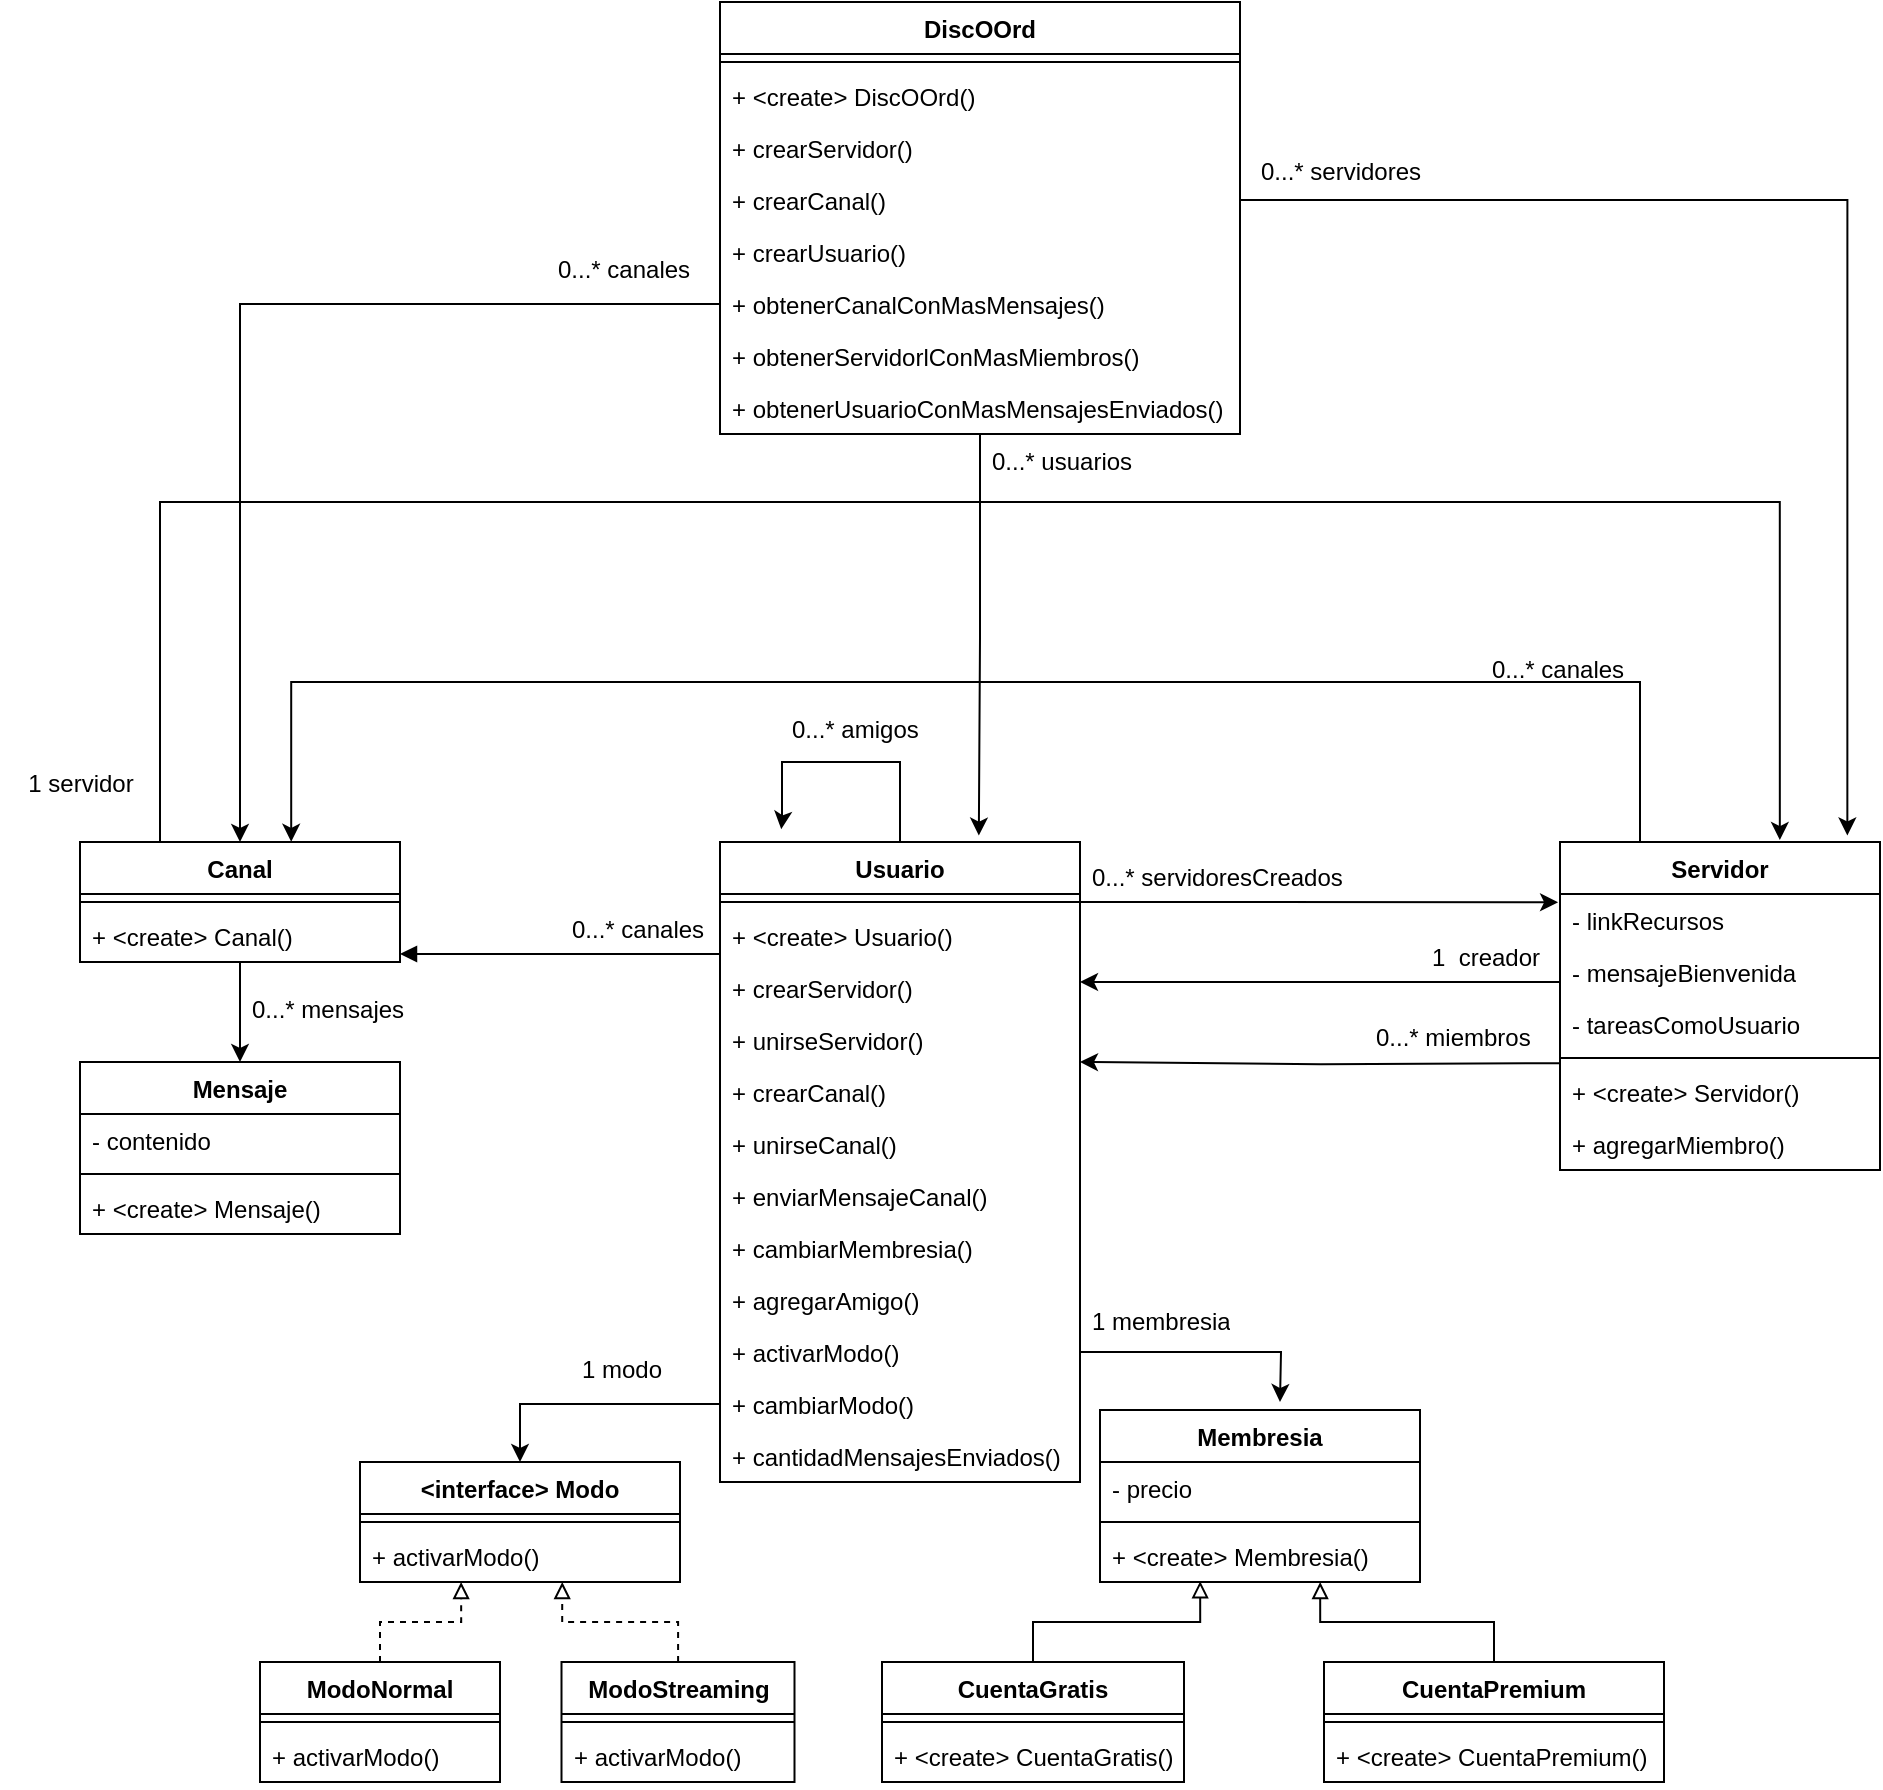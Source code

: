 <mxfile version="24.6.2" type="device">
  <diagram name="Page-1" id="TgjlBIyjMRQV4J3gXkrl">
    <mxGraphModel dx="2748" dy="946" grid="1" gridSize="10" guides="1" tooltips="1" connect="1" arrows="1" fold="1" page="1" pageScale="1" pageWidth="827" pageHeight="1169" math="0" shadow="0">
      <root>
        <mxCell id="0" />
        <mxCell id="1" parent="0" />
        <mxCell id="oZL3xkJhQJ-XLGrvxhA8-52" style="edgeStyle=orthogonalEdgeStyle;rounded=0;orthogonalLoop=1;jettySize=auto;html=1;entryX=0.17;entryY=-0.02;entryDx=0;entryDy=0;entryPerimeter=0;" edge="1" parent="1" source="oZL3xkJhQJ-XLGrvxhA8-17" target="oZL3xkJhQJ-XLGrvxhA8-17">
          <mxGeometry relative="1" as="geometry">
            <mxPoint x="70" y="430" as="targetPoint" />
            <Array as="points">
              <mxPoint x="130" y="400" />
              <mxPoint x="71" y="400" />
              <mxPoint x="71" y="430" />
              <mxPoint x="71" y="430" />
            </Array>
          </mxGeometry>
        </mxCell>
        <mxCell id="oZL3xkJhQJ-XLGrvxhA8-17" value="Usuario" style="swimlane;fontStyle=1;align=center;verticalAlign=top;childLayout=stackLayout;horizontal=1;startSize=26;horizontalStack=0;resizeParent=1;resizeParentMax=0;resizeLast=0;collapsible=1;marginBottom=0;whiteSpace=wrap;html=1;" vertex="1" parent="1">
          <mxGeometry x="40" y="440" width="180" height="320" as="geometry" />
        </mxCell>
        <mxCell id="oZL3xkJhQJ-XLGrvxhA8-21" value="" style="line;strokeWidth=1;fillColor=none;align=left;verticalAlign=middle;spacingTop=-1;spacingLeft=3;spacingRight=3;rotatable=0;labelPosition=right;points=[];portConstraint=eastwest;strokeColor=inherit;" vertex="1" parent="oZL3xkJhQJ-XLGrvxhA8-17">
          <mxGeometry y="26" width="180" height="8" as="geometry" />
        </mxCell>
        <mxCell id="oZL3xkJhQJ-XLGrvxhA8-22" value="+ &amp;lt;create&amp;gt; Usuario()" style="text;strokeColor=none;fillColor=none;align=left;verticalAlign=top;spacingLeft=4;spacingRight=4;overflow=hidden;rotatable=0;points=[[0,0.5],[1,0.5]];portConstraint=eastwest;whiteSpace=wrap;html=1;" vertex="1" parent="oZL3xkJhQJ-XLGrvxhA8-17">
          <mxGeometry y="34" width="180" height="26" as="geometry" />
        </mxCell>
        <mxCell id="oZL3xkJhQJ-XLGrvxhA8-88" value="+ crearServidor()" style="text;strokeColor=none;fillColor=none;align=left;verticalAlign=top;spacingLeft=4;spacingRight=4;overflow=hidden;rotatable=0;points=[[0,0.5],[1,0.5]];portConstraint=eastwest;whiteSpace=wrap;html=1;" vertex="1" parent="oZL3xkJhQJ-XLGrvxhA8-17">
          <mxGeometry y="60" width="180" height="26" as="geometry" />
        </mxCell>
        <mxCell id="oZL3xkJhQJ-XLGrvxhA8-101" value="+ unirseServidor()" style="text;strokeColor=none;fillColor=none;align=left;verticalAlign=top;spacingLeft=4;spacingRight=4;overflow=hidden;rotatable=0;points=[[0,0.5],[1,0.5]];portConstraint=eastwest;whiteSpace=wrap;html=1;" vertex="1" parent="oZL3xkJhQJ-XLGrvxhA8-17">
          <mxGeometry y="86" width="180" height="26" as="geometry" />
        </mxCell>
        <mxCell id="oZL3xkJhQJ-XLGrvxhA8-91" value="+ crearCanal()" style="text;strokeColor=none;fillColor=none;align=left;verticalAlign=top;spacingLeft=4;spacingRight=4;overflow=hidden;rotatable=0;points=[[0,0.5],[1,0.5]];portConstraint=eastwest;whiteSpace=wrap;html=1;" vertex="1" parent="oZL3xkJhQJ-XLGrvxhA8-17">
          <mxGeometry y="112" width="180" height="26" as="geometry" />
        </mxCell>
        <mxCell id="oZL3xkJhQJ-XLGrvxhA8-94" value="+ unirseCanal()" style="text;strokeColor=none;fillColor=none;align=left;verticalAlign=top;spacingLeft=4;spacingRight=4;overflow=hidden;rotatable=0;points=[[0,0.5],[1,0.5]];portConstraint=eastwest;whiteSpace=wrap;html=1;" vertex="1" parent="oZL3xkJhQJ-XLGrvxhA8-17">
          <mxGeometry y="138" width="180" height="26" as="geometry" />
        </mxCell>
        <mxCell id="oZL3xkJhQJ-XLGrvxhA8-92" value="+ enviarMensajeCanal()" style="text;strokeColor=none;fillColor=none;align=left;verticalAlign=top;spacingLeft=4;spacingRight=4;overflow=hidden;rotatable=0;points=[[0,0.5],[1,0.5]];portConstraint=eastwest;whiteSpace=wrap;html=1;" vertex="1" parent="oZL3xkJhQJ-XLGrvxhA8-17">
          <mxGeometry y="164" width="180" height="26" as="geometry" />
        </mxCell>
        <mxCell id="oZL3xkJhQJ-XLGrvxhA8-95" value="+ cambiarMembresia()" style="text;strokeColor=none;fillColor=none;align=left;verticalAlign=top;spacingLeft=4;spacingRight=4;overflow=hidden;rotatable=0;points=[[0,0.5],[1,0.5]];portConstraint=eastwest;whiteSpace=wrap;html=1;" vertex="1" parent="oZL3xkJhQJ-XLGrvxhA8-17">
          <mxGeometry y="190" width="180" height="26" as="geometry" />
        </mxCell>
        <mxCell id="oZL3xkJhQJ-XLGrvxhA8-96" value="+ agregarAmigo()" style="text;strokeColor=none;fillColor=none;align=left;verticalAlign=top;spacingLeft=4;spacingRight=4;overflow=hidden;rotatable=0;points=[[0,0.5],[1,0.5]];portConstraint=eastwest;whiteSpace=wrap;html=1;" vertex="1" parent="oZL3xkJhQJ-XLGrvxhA8-17">
          <mxGeometry y="216" width="180" height="26" as="geometry" />
        </mxCell>
        <mxCell id="oZL3xkJhQJ-XLGrvxhA8-110" style="edgeStyle=orthogonalEdgeStyle;rounded=0;orthogonalLoop=1;jettySize=auto;html=1;" edge="1" parent="oZL3xkJhQJ-XLGrvxhA8-17" source="oZL3xkJhQJ-XLGrvxhA8-107">
          <mxGeometry relative="1" as="geometry">
            <mxPoint x="280" y="280" as="targetPoint" />
          </mxGeometry>
        </mxCell>
        <mxCell id="oZL3xkJhQJ-XLGrvxhA8-107" value="+ activarModo()" style="text;strokeColor=none;fillColor=none;align=left;verticalAlign=top;spacingLeft=4;spacingRight=4;overflow=hidden;rotatable=0;points=[[0,0.5],[1,0.5]];portConstraint=eastwest;whiteSpace=wrap;html=1;" vertex="1" parent="oZL3xkJhQJ-XLGrvxhA8-17">
          <mxGeometry y="242" width="180" height="26" as="geometry" />
        </mxCell>
        <mxCell id="oZL3xkJhQJ-XLGrvxhA8-108" value="+ cambiarModo()" style="text;strokeColor=none;fillColor=none;align=left;verticalAlign=top;spacingLeft=4;spacingRight=4;overflow=hidden;rotatable=0;points=[[0,0.5],[1,0.5]];portConstraint=eastwest;whiteSpace=wrap;html=1;" vertex="1" parent="oZL3xkJhQJ-XLGrvxhA8-17">
          <mxGeometry y="268" width="180" height="26" as="geometry" />
        </mxCell>
        <mxCell id="oZL3xkJhQJ-XLGrvxhA8-93" value="+ cantidadMensajesEnviados()" style="text;strokeColor=none;fillColor=none;align=left;verticalAlign=top;spacingLeft=4;spacingRight=4;overflow=hidden;rotatable=0;points=[[0,0.5],[1,0.5]];portConstraint=eastwest;whiteSpace=wrap;html=1;" vertex="1" parent="oZL3xkJhQJ-XLGrvxhA8-17">
          <mxGeometry y="294" width="180" height="26" as="geometry" />
        </mxCell>
        <mxCell id="oZL3xkJhQJ-XLGrvxhA8-24" value="CuentaGratis" style="swimlane;fontStyle=1;align=center;verticalAlign=top;childLayout=stackLayout;horizontal=1;startSize=26;horizontalStack=0;resizeParent=1;resizeParentMax=0;resizeLast=0;collapsible=1;marginBottom=0;whiteSpace=wrap;html=1;" vertex="1" parent="1">
          <mxGeometry x="121" y="850" width="151" height="60" as="geometry" />
        </mxCell>
        <mxCell id="oZL3xkJhQJ-XLGrvxhA8-25" value="" style="line;strokeWidth=1;fillColor=none;align=left;verticalAlign=middle;spacingTop=-1;spacingLeft=3;spacingRight=3;rotatable=0;labelPosition=right;points=[];portConstraint=eastwest;strokeColor=inherit;" vertex="1" parent="oZL3xkJhQJ-XLGrvxhA8-24">
          <mxGeometry y="26" width="151" height="8" as="geometry" />
        </mxCell>
        <mxCell id="oZL3xkJhQJ-XLGrvxhA8-26" value="+ &amp;lt;create&amp;gt; CuentaGratis()" style="text;strokeColor=none;fillColor=none;align=left;verticalAlign=top;spacingLeft=4;spacingRight=4;overflow=hidden;rotatable=0;points=[[0,0.5],[1,0.5]];portConstraint=eastwest;whiteSpace=wrap;html=1;" vertex="1" parent="oZL3xkJhQJ-XLGrvxhA8-24">
          <mxGeometry y="34" width="151" height="26" as="geometry" />
        </mxCell>
        <mxCell id="oZL3xkJhQJ-XLGrvxhA8-86" style="edgeStyle=orthogonalEdgeStyle;rounded=0;orthogonalLoop=1;jettySize=auto;html=1;entryX=0.688;entryY=1;entryDx=0;entryDy=0;entryPerimeter=0;endArrow=block;endFill=0;" edge="1" parent="1" source="oZL3xkJhQJ-XLGrvxhA8-28" target="oZL3xkJhQJ-XLGrvxhA8-84">
          <mxGeometry relative="1" as="geometry">
            <mxPoint x="342" y="820" as="targetPoint" />
          </mxGeometry>
        </mxCell>
        <mxCell id="oZL3xkJhQJ-XLGrvxhA8-28" value="CuentaPremium" style="swimlane;fontStyle=1;align=center;verticalAlign=top;childLayout=stackLayout;horizontal=1;startSize=26;horizontalStack=0;resizeParent=1;resizeParentMax=0;resizeLast=0;collapsible=1;marginBottom=0;whiteSpace=wrap;html=1;" vertex="1" parent="1">
          <mxGeometry x="342" y="850" width="170" height="60" as="geometry" />
        </mxCell>
        <mxCell id="oZL3xkJhQJ-XLGrvxhA8-29" value="" style="line;strokeWidth=1;fillColor=none;align=left;verticalAlign=middle;spacingTop=-1;spacingLeft=3;spacingRight=3;rotatable=0;labelPosition=right;points=[];portConstraint=eastwest;strokeColor=inherit;" vertex="1" parent="oZL3xkJhQJ-XLGrvxhA8-28">
          <mxGeometry y="26" width="170" height="8" as="geometry" />
        </mxCell>
        <mxCell id="oZL3xkJhQJ-XLGrvxhA8-30" value="+ &amp;lt;create&amp;gt; CuentaPremium()" style="text;strokeColor=none;fillColor=none;align=left;verticalAlign=top;spacingLeft=4;spacingRight=4;overflow=hidden;rotatable=0;points=[[0,0.5],[1,0.5]];portConstraint=eastwest;whiteSpace=wrap;html=1;" vertex="1" parent="oZL3xkJhQJ-XLGrvxhA8-28">
          <mxGeometry y="34" width="170" height="26" as="geometry" />
        </mxCell>
        <mxCell id="oZL3xkJhQJ-XLGrvxhA8-31" value="Servidor" style="swimlane;fontStyle=1;align=center;verticalAlign=top;childLayout=stackLayout;horizontal=1;startSize=26;horizontalStack=0;resizeParent=1;resizeParentMax=0;resizeLast=0;collapsible=1;marginBottom=0;whiteSpace=wrap;html=1;" vertex="1" parent="1">
          <mxGeometry x="460" y="440" width="160" height="164" as="geometry" />
        </mxCell>
        <mxCell id="oZL3xkJhQJ-XLGrvxhA8-32" value="- linkRecursos" style="text;strokeColor=none;fillColor=none;align=left;verticalAlign=top;spacingLeft=4;spacingRight=4;overflow=hidden;rotatable=0;points=[[0,0.5],[1,0.5]];portConstraint=eastwest;whiteSpace=wrap;html=1;" vertex="1" parent="oZL3xkJhQJ-XLGrvxhA8-31">
          <mxGeometry y="26" width="160" height="26" as="geometry" />
        </mxCell>
        <mxCell id="oZL3xkJhQJ-XLGrvxhA8-40" value="- mensajeBienvenida" style="text;strokeColor=none;fillColor=none;align=left;verticalAlign=top;spacingLeft=4;spacingRight=4;overflow=hidden;rotatable=0;points=[[0,0.5],[1,0.5]];portConstraint=eastwest;whiteSpace=wrap;html=1;" vertex="1" parent="oZL3xkJhQJ-XLGrvxhA8-31">
          <mxGeometry y="52" width="160" height="26" as="geometry" />
        </mxCell>
        <mxCell id="oZL3xkJhQJ-XLGrvxhA8-39" value="- tareasComoUsuario" style="text;strokeColor=none;fillColor=none;align=left;verticalAlign=top;spacingLeft=4;spacingRight=4;overflow=hidden;rotatable=0;points=[[0,0.5],[1,0.5]];portConstraint=eastwest;whiteSpace=wrap;html=1;" vertex="1" parent="oZL3xkJhQJ-XLGrvxhA8-31">
          <mxGeometry y="78" width="160" height="26" as="geometry" />
        </mxCell>
        <mxCell id="oZL3xkJhQJ-XLGrvxhA8-33" value="" style="line;strokeWidth=1;fillColor=none;align=left;verticalAlign=middle;spacingTop=-1;spacingLeft=3;spacingRight=3;rotatable=0;labelPosition=right;points=[];portConstraint=eastwest;strokeColor=inherit;" vertex="1" parent="oZL3xkJhQJ-XLGrvxhA8-31">
          <mxGeometry y="104" width="160" height="8" as="geometry" />
        </mxCell>
        <mxCell id="oZL3xkJhQJ-XLGrvxhA8-34" value="+ &amp;lt;create&amp;gt; Servidor()" style="text;strokeColor=none;fillColor=none;align=left;verticalAlign=top;spacingLeft=4;spacingRight=4;overflow=hidden;rotatable=0;points=[[0,0.5],[1,0.5]];portConstraint=eastwest;whiteSpace=wrap;html=1;" vertex="1" parent="oZL3xkJhQJ-XLGrvxhA8-31">
          <mxGeometry y="112" width="160" height="26" as="geometry" />
        </mxCell>
        <mxCell id="oZL3xkJhQJ-XLGrvxhA8-100" value="+ agregarMiembro()" style="text;strokeColor=none;fillColor=none;align=left;verticalAlign=top;spacingLeft=4;spacingRight=4;overflow=hidden;rotatable=0;points=[[0,0.5],[1,0.5]];portConstraint=eastwest;whiteSpace=wrap;html=1;" vertex="1" parent="oZL3xkJhQJ-XLGrvxhA8-31">
          <mxGeometry y="138" width="160" height="26" as="geometry" />
        </mxCell>
        <mxCell id="oZL3xkJhQJ-XLGrvxhA8-35" style="edgeStyle=orthogonalEdgeStyle;rounded=0;orthogonalLoop=1;jettySize=auto;html=1;entryX=1;entryY=0.5;entryDx=0;entryDy=0;" edge="1" parent="1">
          <mxGeometry relative="1" as="geometry">
            <mxPoint x="460" y="510" as="sourcePoint" />
            <mxPoint x="220" y="510" as="targetPoint" />
          </mxGeometry>
        </mxCell>
        <mxCell id="oZL3xkJhQJ-XLGrvxhA8-36" value="1&amp;nbsp; creador" style="text;strokeColor=none;fillColor=none;align=left;verticalAlign=top;spacingLeft=4;spacingRight=4;overflow=hidden;rotatable=0;points=[[0,0.5],[1,0.5]];portConstraint=eastwest;whiteSpace=wrap;html=1;" vertex="1" parent="1">
          <mxGeometry x="390" y="484" width="70" height="26" as="geometry" />
        </mxCell>
        <mxCell id="oZL3xkJhQJ-XLGrvxhA8-38" value="0...* miembros" style="text;strokeColor=none;fillColor=none;align=left;verticalAlign=top;spacingLeft=4;spacingRight=4;overflow=hidden;rotatable=0;points=[[0,0.5],[1,0.5]];portConstraint=eastwest;whiteSpace=wrap;html=1;" vertex="1" parent="1">
          <mxGeometry x="362" y="524" width="90" height="26" as="geometry" />
        </mxCell>
        <mxCell id="oZL3xkJhQJ-XLGrvxhA8-58" style="edgeStyle=orthogonalEdgeStyle;rounded=0;orthogonalLoop=1;jettySize=auto;html=1;entryX=0.5;entryY=0;entryDx=0;entryDy=0;" edge="1" parent="1" source="oZL3xkJhQJ-XLGrvxhA8-41" target="oZL3xkJhQJ-XLGrvxhA8-46">
          <mxGeometry relative="1" as="geometry" />
        </mxCell>
        <mxCell id="oZL3xkJhQJ-XLGrvxhA8-105" style="edgeStyle=orthogonalEdgeStyle;rounded=0;orthogonalLoop=1;jettySize=auto;html=1;exitX=0.25;exitY=0;exitDx=0;exitDy=0;entryX=0.687;entryY=-0.006;entryDx=0;entryDy=0;entryPerimeter=0;" edge="1" parent="1" source="oZL3xkJhQJ-XLGrvxhA8-41" target="oZL3xkJhQJ-XLGrvxhA8-31">
          <mxGeometry relative="1" as="geometry">
            <mxPoint x="580" y="180" as="targetPoint" />
            <Array as="points">
              <mxPoint x="-240" y="270" />
              <mxPoint x="570" y="270" />
            </Array>
          </mxGeometry>
        </mxCell>
        <mxCell id="oZL3xkJhQJ-XLGrvxhA8-41" value="Canal" style="swimlane;fontStyle=1;align=center;verticalAlign=top;childLayout=stackLayout;horizontal=1;startSize=26;horizontalStack=0;resizeParent=1;resizeParentMax=0;resizeLast=0;collapsible=1;marginBottom=0;whiteSpace=wrap;html=1;" vertex="1" parent="1">
          <mxGeometry x="-280" y="440" width="160" height="60" as="geometry" />
        </mxCell>
        <mxCell id="oZL3xkJhQJ-XLGrvxhA8-43" value="" style="line;strokeWidth=1;fillColor=none;align=left;verticalAlign=middle;spacingTop=-1;spacingLeft=3;spacingRight=3;rotatable=0;labelPosition=right;points=[];portConstraint=eastwest;strokeColor=inherit;" vertex="1" parent="oZL3xkJhQJ-XLGrvxhA8-41">
          <mxGeometry y="26" width="160" height="8" as="geometry" />
        </mxCell>
        <mxCell id="oZL3xkJhQJ-XLGrvxhA8-44" value="+ &amp;lt;create&amp;gt; Canal()" style="text;strokeColor=none;fillColor=none;align=left;verticalAlign=top;spacingLeft=4;spacingRight=4;overflow=hidden;rotatable=0;points=[[0,0.5],[1,0.5]];portConstraint=eastwest;whiteSpace=wrap;html=1;" vertex="1" parent="oZL3xkJhQJ-XLGrvxhA8-41">
          <mxGeometry y="34" width="160" height="26" as="geometry" />
        </mxCell>
        <mxCell id="oZL3xkJhQJ-XLGrvxhA8-45" style="edgeStyle=orthogonalEdgeStyle;rounded=0;orthogonalLoop=1;jettySize=auto;html=1;entryX=0;entryY=0.5;entryDx=0;entryDy=0;startArrow=block;startFill=1;endArrow=none;endFill=0;" edge="1" parent="1">
          <mxGeometry relative="1" as="geometry">
            <mxPoint x="-120" y="496" as="sourcePoint" />
            <mxPoint x="40" y="496" as="targetPoint" />
          </mxGeometry>
        </mxCell>
        <mxCell id="oZL3xkJhQJ-XLGrvxhA8-46" value="Mensaje" style="swimlane;fontStyle=1;align=center;verticalAlign=top;childLayout=stackLayout;horizontal=1;startSize=26;horizontalStack=0;resizeParent=1;resizeParentMax=0;resizeLast=0;collapsible=1;marginBottom=0;whiteSpace=wrap;html=1;" vertex="1" parent="1">
          <mxGeometry x="-280" y="550" width="160" height="86" as="geometry" />
        </mxCell>
        <mxCell id="oZL3xkJhQJ-XLGrvxhA8-47" value="- contenido" style="text;strokeColor=none;fillColor=none;align=left;verticalAlign=top;spacingLeft=4;spacingRight=4;overflow=hidden;rotatable=0;points=[[0,0.5],[1,0.5]];portConstraint=eastwest;whiteSpace=wrap;html=1;" vertex="1" parent="oZL3xkJhQJ-XLGrvxhA8-46">
          <mxGeometry y="26" width="160" height="26" as="geometry" />
        </mxCell>
        <mxCell id="oZL3xkJhQJ-XLGrvxhA8-48" value="" style="line;strokeWidth=1;fillColor=none;align=left;verticalAlign=middle;spacingTop=-1;spacingLeft=3;spacingRight=3;rotatable=0;labelPosition=right;points=[];portConstraint=eastwest;strokeColor=inherit;" vertex="1" parent="oZL3xkJhQJ-XLGrvxhA8-46">
          <mxGeometry y="52" width="160" height="8" as="geometry" />
        </mxCell>
        <mxCell id="oZL3xkJhQJ-XLGrvxhA8-49" value="+ &amp;lt;create&amp;gt; Mensaje()" style="text;strokeColor=none;fillColor=none;align=left;verticalAlign=top;spacingLeft=4;spacingRight=4;overflow=hidden;rotatable=0;points=[[0,0.5],[1,0.5]];portConstraint=eastwest;whiteSpace=wrap;html=1;" vertex="1" parent="oZL3xkJhQJ-XLGrvxhA8-46">
          <mxGeometry y="60" width="160" height="26" as="geometry" />
        </mxCell>
        <mxCell id="oZL3xkJhQJ-XLGrvxhA8-51" value="0...* mensajes" style="text;strokeColor=none;fillColor=none;align=left;verticalAlign=top;spacingLeft=4;spacingRight=4;overflow=hidden;rotatable=0;points=[[0,0.5],[1,0.5]];portConstraint=eastwest;whiteSpace=wrap;html=1;" vertex="1" parent="1">
          <mxGeometry x="-200" y="510" width="90" height="26" as="geometry" />
        </mxCell>
        <mxCell id="oZL3xkJhQJ-XLGrvxhA8-20" value="0...* amigos&amp;nbsp;" style="text;strokeColor=none;fillColor=none;align=left;verticalAlign=top;spacingLeft=4;spacingRight=4;overflow=hidden;rotatable=0;points=[[0,0.5],[1,0.5]];portConstraint=eastwest;whiteSpace=wrap;html=1;" vertex="1" parent="1">
          <mxGeometry x="70" y="370" width="80" height="26" as="geometry" />
        </mxCell>
        <mxCell id="oZL3xkJhQJ-XLGrvxhA8-19" value="0...* canales&amp;nbsp;" style="text;strokeColor=none;fillColor=none;align=left;verticalAlign=top;spacingLeft=4;spacingRight=4;overflow=hidden;rotatable=0;points=[[0,0.5],[1,0.5]];portConstraint=eastwest;whiteSpace=wrap;html=1;" vertex="1" parent="1">
          <mxGeometry x="-40" y="470" width="80" height="26" as="geometry" />
        </mxCell>
        <mxCell id="oZL3xkJhQJ-XLGrvxhA8-56" value="0...* servidoresCreados" style="text;strokeColor=none;fillColor=none;align=left;verticalAlign=top;spacingLeft=4;spacingRight=4;overflow=hidden;rotatable=0;points=[[0,0.5],[1,0.5]];portConstraint=eastwest;whiteSpace=wrap;html=1;" vertex="1" parent="1">
          <mxGeometry x="220" y="444" width="141" height="26" as="geometry" />
        </mxCell>
        <mxCell id="oZL3xkJhQJ-XLGrvxhA8-57" style="edgeStyle=orthogonalEdgeStyle;rounded=0;orthogonalLoop=1;jettySize=auto;html=1;entryX=-0.006;entryY=0.16;entryDx=0;entryDy=0;entryPerimeter=0;" edge="1" parent="1" source="oZL3xkJhQJ-XLGrvxhA8-17" target="oZL3xkJhQJ-XLGrvxhA8-32">
          <mxGeometry relative="1" as="geometry">
            <Array as="points">
              <mxPoint x="290" y="470" />
              <mxPoint x="290" y="470" />
            </Array>
          </mxGeometry>
        </mxCell>
        <mxCell id="oZL3xkJhQJ-XLGrvxhA8-64" value="&amp;lt;interface&amp;gt; Modo" style="swimlane;fontStyle=1;align=center;verticalAlign=top;childLayout=stackLayout;horizontal=1;startSize=26;horizontalStack=0;resizeParent=1;resizeParentMax=0;resizeLast=0;collapsible=1;marginBottom=0;whiteSpace=wrap;html=1;" vertex="1" parent="1">
          <mxGeometry x="-140" y="750" width="160" height="60" as="geometry" />
        </mxCell>
        <mxCell id="oZL3xkJhQJ-XLGrvxhA8-66" value="" style="line;strokeWidth=1;fillColor=none;align=left;verticalAlign=middle;spacingTop=-1;spacingLeft=3;spacingRight=3;rotatable=0;labelPosition=right;points=[];portConstraint=eastwest;strokeColor=inherit;" vertex="1" parent="oZL3xkJhQJ-XLGrvxhA8-64">
          <mxGeometry y="26" width="160" height="8" as="geometry" />
        </mxCell>
        <mxCell id="oZL3xkJhQJ-XLGrvxhA8-67" value="+ activarModo()" style="text;strokeColor=none;fillColor=none;align=left;verticalAlign=top;spacingLeft=4;spacingRight=4;overflow=hidden;rotatable=0;points=[[0,0.5],[1,0.5]];portConstraint=eastwest;whiteSpace=wrap;html=1;" vertex="1" parent="oZL3xkJhQJ-XLGrvxhA8-64">
          <mxGeometry y="34" width="160" height="26" as="geometry" />
        </mxCell>
        <mxCell id="oZL3xkJhQJ-XLGrvxhA8-68" value="ModoStreaming" style="swimlane;fontStyle=1;align=center;verticalAlign=top;childLayout=stackLayout;horizontal=1;startSize=26;horizontalStack=0;resizeParent=1;resizeParentMax=0;resizeLast=0;collapsible=1;marginBottom=0;whiteSpace=wrap;html=1;" vertex="1" parent="1">
          <mxGeometry x="-39.25" y="850" width="116.5" height="60" as="geometry" />
        </mxCell>
        <mxCell id="oZL3xkJhQJ-XLGrvxhA8-69" value="" style="line;strokeWidth=1;fillColor=none;align=left;verticalAlign=middle;spacingTop=-1;spacingLeft=3;spacingRight=3;rotatable=0;labelPosition=right;points=[];portConstraint=eastwest;strokeColor=inherit;" vertex="1" parent="oZL3xkJhQJ-XLGrvxhA8-68">
          <mxGeometry y="26" width="116.5" height="8" as="geometry" />
        </mxCell>
        <mxCell id="oZL3xkJhQJ-XLGrvxhA8-70" value="+ activarModo()" style="text;strokeColor=none;fillColor=none;align=left;verticalAlign=top;spacingLeft=4;spacingRight=4;overflow=hidden;rotatable=0;points=[[0,0.5],[1,0.5]];portConstraint=eastwest;whiteSpace=wrap;html=1;" vertex="1" parent="oZL3xkJhQJ-XLGrvxhA8-68">
          <mxGeometry y="34" width="116.5" height="26" as="geometry" />
        </mxCell>
        <mxCell id="oZL3xkJhQJ-XLGrvxhA8-74" style="edgeStyle=orthogonalEdgeStyle;rounded=0;orthogonalLoop=1;jettySize=auto;html=1;entryX=0.316;entryY=1;entryDx=0;entryDy=0;entryPerimeter=0;dashed=1;endArrow=block;endFill=0;" edge="1" parent="1" source="oZL3xkJhQJ-XLGrvxhA8-71" target="oZL3xkJhQJ-XLGrvxhA8-67">
          <mxGeometry relative="1" as="geometry">
            <mxPoint x="-80" y="820" as="targetPoint" />
          </mxGeometry>
        </mxCell>
        <mxCell id="oZL3xkJhQJ-XLGrvxhA8-71" value="ModoNormal" style="swimlane;fontStyle=1;align=center;verticalAlign=top;childLayout=stackLayout;horizontal=1;startSize=26;horizontalStack=0;resizeParent=1;resizeParentMax=0;resizeLast=0;collapsible=1;marginBottom=0;whiteSpace=wrap;html=1;" vertex="1" parent="1">
          <mxGeometry x="-190" y="850" width="120" height="60" as="geometry" />
        </mxCell>
        <mxCell id="oZL3xkJhQJ-XLGrvxhA8-72" value="" style="line;strokeWidth=1;fillColor=none;align=left;verticalAlign=middle;spacingTop=-1;spacingLeft=3;spacingRight=3;rotatable=0;labelPosition=right;points=[];portConstraint=eastwest;strokeColor=inherit;" vertex="1" parent="oZL3xkJhQJ-XLGrvxhA8-71">
          <mxGeometry y="26" width="120" height="8" as="geometry" />
        </mxCell>
        <mxCell id="oZL3xkJhQJ-XLGrvxhA8-73" value="+ activarModo()" style="text;strokeColor=none;fillColor=none;align=left;verticalAlign=top;spacingLeft=4;spacingRight=4;overflow=hidden;rotatable=0;points=[[0,0.5],[1,0.5]];portConstraint=eastwest;whiteSpace=wrap;html=1;" vertex="1" parent="oZL3xkJhQJ-XLGrvxhA8-71">
          <mxGeometry y="34" width="120" height="26" as="geometry" />
        </mxCell>
        <mxCell id="oZL3xkJhQJ-XLGrvxhA8-75" style="edgeStyle=orthogonalEdgeStyle;rounded=0;orthogonalLoop=1;jettySize=auto;html=1;entryX=0.632;entryY=1;entryDx=0;entryDy=0;entryPerimeter=0;dashed=1;endArrow=block;endFill=0;" edge="1" parent="1" source="oZL3xkJhQJ-XLGrvxhA8-68" target="oZL3xkJhQJ-XLGrvxhA8-67">
          <mxGeometry relative="1" as="geometry" />
        </mxCell>
        <mxCell id="oZL3xkJhQJ-XLGrvxhA8-77" value="1 modo" style="text;strokeColor=none;fillColor=none;align=left;verticalAlign=top;spacingLeft=4;spacingRight=4;overflow=hidden;rotatable=0;points=[[0,0.5],[1,0.5]];portConstraint=eastwest;whiteSpace=wrap;html=1;" vertex="1" parent="1">
          <mxGeometry x="-35" y="690" width="55" height="26" as="geometry" />
        </mxCell>
        <mxCell id="oZL3xkJhQJ-XLGrvxhA8-78" style="edgeStyle=orthogonalEdgeStyle;rounded=0;orthogonalLoop=1;jettySize=auto;html=1;exitX=0.25;exitY=0;exitDx=0;exitDy=0;entryX=0.66;entryY=-0.002;entryDx=0;entryDy=0;entryPerimeter=0;" edge="1" parent="1" source="oZL3xkJhQJ-XLGrvxhA8-31" target="oZL3xkJhQJ-XLGrvxhA8-41">
          <mxGeometry relative="1" as="geometry">
            <Array as="points">
              <mxPoint x="500" y="360" />
              <mxPoint x="-174" y="360" />
            </Array>
          </mxGeometry>
        </mxCell>
        <mxCell id="oZL3xkJhQJ-XLGrvxhA8-79" value="0...* canales&amp;nbsp;" style="text;strokeColor=none;fillColor=none;align=left;verticalAlign=top;spacingLeft=4;spacingRight=4;overflow=hidden;rotatable=0;points=[[0,0.5],[1,0.5]];portConstraint=eastwest;whiteSpace=wrap;html=1;" vertex="1" parent="1">
          <mxGeometry x="420" y="340" width="80" height="26" as="geometry" />
        </mxCell>
        <mxCell id="oZL3xkJhQJ-XLGrvxhA8-81" value="Membresia" style="swimlane;fontStyle=1;align=center;verticalAlign=top;childLayout=stackLayout;horizontal=1;startSize=26;horizontalStack=0;resizeParent=1;resizeParentMax=0;resizeLast=0;collapsible=1;marginBottom=0;whiteSpace=wrap;html=1;" vertex="1" parent="1">
          <mxGeometry x="230" y="724" width="160" height="86" as="geometry" />
        </mxCell>
        <mxCell id="oZL3xkJhQJ-XLGrvxhA8-102" value="- precio" style="text;strokeColor=none;fillColor=none;align=left;verticalAlign=top;spacingLeft=4;spacingRight=4;overflow=hidden;rotatable=0;points=[[0,0.5],[1,0.5]];portConstraint=eastwest;whiteSpace=wrap;html=1;" vertex="1" parent="oZL3xkJhQJ-XLGrvxhA8-81">
          <mxGeometry y="26" width="160" height="26" as="geometry" />
        </mxCell>
        <mxCell id="oZL3xkJhQJ-XLGrvxhA8-83" value="" style="line;strokeWidth=1;fillColor=none;align=left;verticalAlign=middle;spacingTop=-1;spacingLeft=3;spacingRight=3;rotatable=0;labelPosition=right;points=[];portConstraint=eastwest;strokeColor=inherit;" vertex="1" parent="oZL3xkJhQJ-XLGrvxhA8-81">
          <mxGeometry y="52" width="160" height="8" as="geometry" />
        </mxCell>
        <mxCell id="oZL3xkJhQJ-XLGrvxhA8-84" value="+ &amp;lt;create&amp;gt; Membresia()" style="text;strokeColor=none;fillColor=none;align=left;verticalAlign=top;spacingLeft=4;spacingRight=4;overflow=hidden;rotatable=0;points=[[0,0.5],[1,0.5]];portConstraint=eastwest;whiteSpace=wrap;html=1;" vertex="1" parent="oZL3xkJhQJ-XLGrvxhA8-81">
          <mxGeometry y="60" width="160" height="26" as="geometry" />
        </mxCell>
        <mxCell id="oZL3xkJhQJ-XLGrvxhA8-85" style="edgeStyle=orthogonalEdgeStyle;rounded=0;orthogonalLoop=1;jettySize=auto;html=1;entryX=0.313;entryY=0.984;entryDx=0;entryDy=0;entryPerimeter=0;endArrow=block;endFill=0;" edge="1" parent="1" source="oZL3xkJhQJ-XLGrvxhA8-24" target="oZL3xkJhQJ-XLGrvxhA8-84">
          <mxGeometry relative="1" as="geometry" />
        </mxCell>
        <mxCell id="oZL3xkJhQJ-XLGrvxhA8-87" value="1 membresia" style="text;strokeColor=none;fillColor=none;align=left;verticalAlign=top;spacingLeft=4;spacingRight=4;overflow=hidden;rotatable=0;points=[[0,0.5],[1,0.5]];portConstraint=eastwest;whiteSpace=wrap;html=1;" vertex="1" parent="1">
          <mxGeometry x="220" y="666" width="80" height="26" as="geometry" />
        </mxCell>
        <mxCell id="oZL3xkJhQJ-XLGrvxhA8-90" style="edgeStyle=orthogonalEdgeStyle;rounded=0;orthogonalLoop=1;jettySize=auto;html=1;entryX=1;entryY=0.17;entryDx=0;entryDy=0;entryPerimeter=0;" edge="1" parent="1">
          <mxGeometry relative="1" as="geometry">
            <mxPoint x="460" y="550.58" as="sourcePoint" />
            <mxPoint x="220" y="550" as="targetPoint" />
          </mxGeometry>
        </mxCell>
        <mxCell id="oZL3xkJhQJ-XLGrvxhA8-106" value="1 servidor" style="text;html=1;align=center;verticalAlign=middle;resizable=0;points=[];autosize=1;strokeColor=none;fillColor=none;" vertex="1" parent="1">
          <mxGeometry x="-320" y="396" width="80" height="30" as="geometry" />
        </mxCell>
        <mxCell id="oZL3xkJhQJ-XLGrvxhA8-109" style="edgeStyle=orthogonalEdgeStyle;rounded=0;orthogonalLoop=1;jettySize=auto;html=1;entryX=0.5;entryY=0;entryDx=0;entryDy=0;" edge="1" parent="1" source="oZL3xkJhQJ-XLGrvxhA8-108" target="oZL3xkJhQJ-XLGrvxhA8-64">
          <mxGeometry relative="1" as="geometry" />
        </mxCell>
        <mxCell id="oZL3xkJhQJ-XLGrvxhA8-111" value="DiscOOrd" style="swimlane;fontStyle=1;align=center;verticalAlign=top;childLayout=stackLayout;horizontal=1;startSize=26;horizontalStack=0;resizeParent=1;resizeParentMax=0;resizeLast=0;collapsible=1;marginBottom=0;whiteSpace=wrap;html=1;" vertex="1" parent="1">
          <mxGeometry x="40" y="20" width="260" height="216" as="geometry" />
        </mxCell>
        <mxCell id="oZL3xkJhQJ-XLGrvxhA8-113" value="" style="line;strokeWidth=1;fillColor=none;align=left;verticalAlign=middle;spacingTop=-1;spacingLeft=3;spacingRight=3;rotatable=0;labelPosition=right;points=[];portConstraint=eastwest;strokeColor=inherit;" vertex="1" parent="oZL3xkJhQJ-XLGrvxhA8-111">
          <mxGeometry y="26" width="260" height="8" as="geometry" />
        </mxCell>
        <mxCell id="oZL3xkJhQJ-XLGrvxhA8-117" value="+ &amp;lt;create&amp;gt; DiscOOrd()&lt;div style=&quot;background-color:#2f2f2f;padding:0px 0px 0px 2px;&quot;&gt;&lt;div style=&quot;color: rgb(170, 170, 170); font-family: Consolas; font-size: 12pt; white-space: pre;&quot;&gt;&lt;p style=&quot;background-color:#373737;margin:0;&quot;&gt;&lt;span style=&quot;color:#d9e8f7;&quot;&gt;&lt;/span&gt;&lt;/p&gt;&lt;/div&gt;&lt;/div&gt;" style="text;strokeColor=none;fillColor=none;align=left;verticalAlign=top;spacingLeft=4;spacingRight=4;overflow=hidden;rotatable=0;points=[[0,0.5],[1,0.5]];portConstraint=eastwest;whiteSpace=wrap;html=1;" vertex="1" parent="oZL3xkJhQJ-XLGrvxhA8-111">
          <mxGeometry y="34" width="260" height="26" as="geometry" />
        </mxCell>
        <mxCell id="oZL3xkJhQJ-XLGrvxhA8-118" value="+ crearServidor()&lt;div style=&quot;background-color:#2f2f2f;padding:0px 0px 0px 2px;&quot;&gt;&lt;div style=&quot;color: rgb(170, 170, 170); font-family: Consolas; font-size: 12pt; white-space: pre;&quot;&gt;&lt;p style=&quot;background-color:#373737;margin:0;&quot;&gt;&lt;span style=&quot;color:#d9e8f7;&quot;&gt;&lt;/span&gt;&lt;/p&gt;&lt;/div&gt;&lt;/div&gt;" style="text;strokeColor=none;fillColor=none;align=left;verticalAlign=top;spacingLeft=4;spacingRight=4;overflow=hidden;rotatable=0;points=[[0,0.5],[1,0.5]];portConstraint=eastwest;whiteSpace=wrap;html=1;" vertex="1" parent="oZL3xkJhQJ-XLGrvxhA8-111">
          <mxGeometry y="60" width="260" height="26" as="geometry" />
        </mxCell>
        <mxCell id="oZL3xkJhQJ-XLGrvxhA8-120" value="+ crearCanal()&lt;div style=&quot;background-color:#2f2f2f;padding:0px 0px 0px 2px;&quot;&gt;&lt;div style=&quot;color: rgb(170, 170, 170); font-family: Consolas; font-size: 12pt; white-space: pre;&quot;&gt;&lt;p style=&quot;background-color:#373737;margin:0;&quot;&gt;&lt;span style=&quot;color:#d9e8f7;&quot;&gt;&lt;/span&gt;&lt;/p&gt;&lt;/div&gt;&lt;/div&gt;" style="text;strokeColor=none;fillColor=none;align=left;verticalAlign=top;spacingLeft=4;spacingRight=4;overflow=hidden;rotatable=0;points=[[0,0.5],[1,0.5]];portConstraint=eastwest;whiteSpace=wrap;html=1;" vertex="1" parent="oZL3xkJhQJ-XLGrvxhA8-111">
          <mxGeometry y="86" width="260" height="26" as="geometry" />
        </mxCell>
        <mxCell id="oZL3xkJhQJ-XLGrvxhA8-119" value="+ crearUsuario()&lt;div style=&quot;background-color:#2f2f2f;padding:0px 0px 0px 2px;&quot;&gt;&lt;div style=&quot;color: rgb(170, 170, 170); font-family: Consolas; font-size: 12pt; white-space: pre;&quot;&gt;&lt;p style=&quot;background-color:#373737;margin:0;&quot;&gt;&lt;span style=&quot;color:#d9e8f7;&quot;&gt;&lt;/span&gt;&lt;/p&gt;&lt;/div&gt;&lt;/div&gt;" style="text;strokeColor=none;fillColor=none;align=left;verticalAlign=top;spacingLeft=4;spacingRight=4;overflow=hidden;rotatable=0;points=[[0,0.5],[1,0.5]];portConstraint=eastwest;whiteSpace=wrap;html=1;" vertex="1" parent="oZL3xkJhQJ-XLGrvxhA8-111">
          <mxGeometry y="112" width="260" height="26" as="geometry" />
        </mxCell>
        <mxCell id="oZL3xkJhQJ-XLGrvxhA8-115" value="+ obtenerCanalConMasMensajes()&lt;div style=&quot;background-color:#2f2f2f;padding:0px 0px 0px 2px;&quot;&gt;&lt;div style=&quot;color: rgb(170, 170, 170); font-family: Consolas; font-size: 12pt; white-space: pre;&quot;&gt;&lt;p style=&quot;background-color:#373737;margin:0;&quot;&gt;&lt;span style=&quot;color:#d9e8f7;&quot;&gt;&lt;/span&gt;&lt;/p&gt;&lt;/div&gt;&lt;/div&gt;" style="text;strokeColor=none;fillColor=none;align=left;verticalAlign=top;spacingLeft=4;spacingRight=4;overflow=hidden;rotatable=0;points=[[0,0.5],[1,0.5]];portConstraint=eastwest;whiteSpace=wrap;html=1;" vertex="1" parent="oZL3xkJhQJ-XLGrvxhA8-111">
          <mxGeometry y="138" width="260" height="26" as="geometry" />
        </mxCell>
        <mxCell id="oZL3xkJhQJ-XLGrvxhA8-114" value="+ obtenerServidorlConMasMiembros()&lt;div style=&quot;background-color:#2f2f2f;padding:0px 0px 0px 2px;&quot;&gt;&lt;div style=&quot;color: rgb(170, 170, 170); font-family: Consolas; font-size: 12pt; white-space: pre;&quot;&gt;&lt;p style=&quot;background-color:#373737;margin:0;&quot;&gt;&lt;span style=&quot;color:#d9e8f7;&quot;&gt;&lt;/span&gt;&lt;/p&gt;&lt;/div&gt;&lt;/div&gt;" style="text;strokeColor=none;fillColor=none;align=left;verticalAlign=top;spacingLeft=4;spacingRight=4;overflow=hidden;rotatable=0;points=[[0,0.5],[1,0.5]];portConstraint=eastwest;whiteSpace=wrap;html=1;" vertex="1" parent="oZL3xkJhQJ-XLGrvxhA8-111">
          <mxGeometry y="164" width="260" height="26" as="geometry" />
        </mxCell>
        <mxCell id="oZL3xkJhQJ-XLGrvxhA8-116" value="+ obtenerUsuarioConMasMensajesEnviados()&lt;div style=&quot;background-color:#2f2f2f;padding:0px 0px 0px 2px;&quot;&gt;&lt;div style=&quot;color: rgb(170, 170, 170); font-family: Consolas; font-size: 12pt; white-space: pre;&quot;&gt;&lt;p style=&quot;background-color:#373737;margin:0;&quot;&gt;&lt;span style=&quot;color:#d9e8f7;&quot;&gt;&lt;/span&gt;&lt;/p&gt;&lt;/div&gt;&lt;/div&gt;" style="text;strokeColor=none;fillColor=none;align=left;verticalAlign=top;spacingLeft=4;spacingRight=4;overflow=hidden;rotatable=0;points=[[0,0.5],[1,0.5]];portConstraint=eastwest;whiteSpace=wrap;html=1;" vertex="1" parent="oZL3xkJhQJ-XLGrvxhA8-111">
          <mxGeometry y="190" width="260" height="26" as="geometry" />
        </mxCell>
        <mxCell id="oZL3xkJhQJ-XLGrvxhA8-121" style="edgeStyle=orthogonalEdgeStyle;rounded=0;orthogonalLoop=1;jettySize=auto;html=1;entryX=0.5;entryY=0;entryDx=0;entryDy=0;" edge="1" parent="1" source="oZL3xkJhQJ-XLGrvxhA8-115" target="oZL3xkJhQJ-XLGrvxhA8-41">
          <mxGeometry relative="1" as="geometry" />
        </mxCell>
        <mxCell id="oZL3xkJhQJ-XLGrvxhA8-122" style="edgeStyle=orthogonalEdgeStyle;rounded=0;orthogonalLoop=1;jettySize=auto;html=1;entryX=0.719;entryY=-0.01;entryDx=0;entryDy=0;entryPerimeter=0;" edge="1" parent="1" source="oZL3xkJhQJ-XLGrvxhA8-111" target="oZL3xkJhQJ-XLGrvxhA8-17">
          <mxGeometry relative="1" as="geometry" />
        </mxCell>
        <mxCell id="oZL3xkJhQJ-XLGrvxhA8-123" style="edgeStyle=orthogonalEdgeStyle;rounded=0;orthogonalLoop=1;jettySize=auto;html=1;entryX=0.898;entryY=-0.02;entryDx=0;entryDy=0;entryPerimeter=0;" edge="1" parent="1" source="oZL3xkJhQJ-XLGrvxhA8-120" target="oZL3xkJhQJ-XLGrvxhA8-31">
          <mxGeometry relative="1" as="geometry" />
        </mxCell>
        <mxCell id="oZL3xkJhQJ-XLGrvxhA8-124" value="0...* servidores" style="text;html=1;align=center;verticalAlign=middle;resizable=0;points=[];autosize=1;strokeColor=none;fillColor=none;" vertex="1" parent="1">
          <mxGeometry x="300" y="90" width="100" height="30" as="geometry" />
        </mxCell>
        <mxCell id="oZL3xkJhQJ-XLGrvxhA8-125" value="0...* canales&amp;nbsp;" style="text;strokeColor=none;fillColor=none;align=left;verticalAlign=top;spacingLeft=4;spacingRight=4;overflow=hidden;rotatable=0;points=[[0,0.5],[1,0.5]];portConstraint=eastwest;whiteSpace=wrap;html=1;" vertex="1" parent="1">
          <mxGeometry x="-47.5" y="140" width="80" height="26" as="geometry" />
        </mxCell>
        <mxCell id="oZL3xkJhQJ-XLGrvxhA8-126" value="0...* usuarios" style="text;strokeColor=none;fillColor=none;align=left;verticalAlign=top;spacingLeft=4;spacingRight=4;overflow=hidden;rotatable=0;points=[[0,0.5],[1,0.5]];portConstraint=eastwest;whiteSpace=wrap;html=1;" vertex="1" parent="1">
          <mxGeometry x="170" y="236" width="110" height="26" as="geometry" />
        </mxCell>
      </root>
    </mxGraphModel>
  </diagram>
</mxfile>
